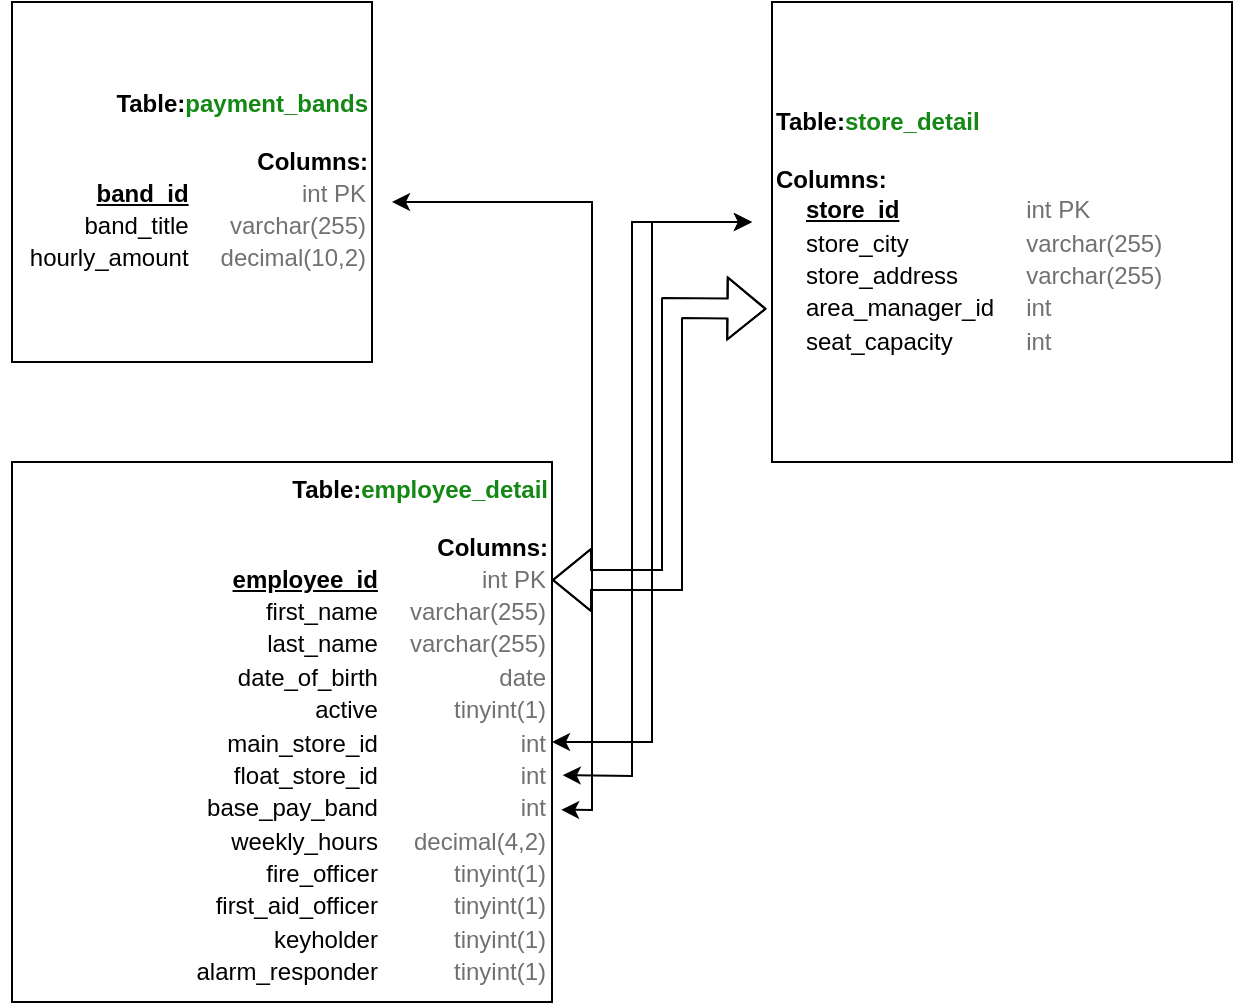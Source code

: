 <mxfile version="24.7.14">
  <diagram name="Page-1" id="NMgcAGNX_SzV8sRnmYEH">
    <mxGraphModel dx="746" dy="1563" grid="1" gridSize="10" guides="1" tooltips="1" connect="1" arrows="1" fold="1" page="1" pageScale="1" pageWidth="850" pageHeight="1100" math="0" shadow="0">
      <root>
        <mxCell id="0" />
        <mxCell id="1" parent="0" />
        <mxCell id="icvZxKDqruoJVLasOUpZ-1" value="&lt;b&gt;Table:&lt;/b&gt;&lt;font color=&quot;#148814&quot;&gt;&lt;b&gt;payment_bands&lt;/b&gt;&lt;/font&gt;&lt;br&gt;&lt;br&gt;&lt;b&gt;Columns:&lt;/b&gt;&lt;table style=&quot;border-left-style: none; border-top-style: none; border-right-style: none; border-bottom-style: none; border-collapse: collapse;&quot;&gt;&lt;tbody&gt;&lt;tr&gt;&lt;td style=&quot;border-left-style: none; border-top-style: none; border-right-style: none; border-bottom-style: none; padding-left: 15px;&quot;&gt;&lt;b&gt;&lt;u&gt;band_id&lt;/u&gt;&lt;/b&gt;&lt;/td&gt;&lt;td style=&quot;border-left-style: none; border-top-style: none; border-right-style: none; border-bottom-style: none; padding-left: 15px;&quot;&gt;&lt;font color=&quot;#717171&quot;&gt;int PK&lt;/font&gt;&lt;/td&gt;&lt;/tr&gt;&lt;tr&gt;&lt;td style=&quot;border-left-style: none; border-top-style: none; border-right-style: none; border-bottom-style: none; padding-left: 15px;&quot;&gt;band_title&lt;/td&gt;&lt;td style=&quot;border-left-style: none; border-top-style: none; border-right-style: none; border-bottom-style: none; padding-left: 15px;&quot;&gt;&lt;font color=&quot;#717171&quot;&gt;varchar(255)&lt;/font&gt;&lt;/td&gt;&lt;/tr&gt;&lt;tr&gt;&lt;td style=&quot;border-left-style: none; border-top-style: none; border-right-style: none; border-bottom-style: none; padding-left: 15px;&quot;&gt;hourly_amount&lt;/td&gt;&lt;td style=&quot;border-left-style: none; border-top-style: none; border-right-style: none; border-bottom-style: none; padding-left: 15px;&quot;&gt;&lt;font color=&quot;#717171&quot;&gt;decimal(10,2)&lt;/font&gt;&lt;/td&gt;&lt;/tr&gt;&lt;/tbody&gt;&lt;/table&gt;" style="whiteSpace=wrap;html=1;aspect=fixed;fontFamily=Helvetica;movable=1;resizable=1;rotatable=1;deletable=1;editable=1;locked=0;connectable=1;align=right;" vertex="1" parent="1">
          <mxGeometry x="20" y="-170" width="180" height="180" as="geometry" />
        </mxCell>
        <mxCell id="icvZxKDqruoJVLasOUpZ-2" value="&lt;b&gt;Table:&lt;/b&gt;&lt;font color=&quot;#148814&quot;&gt;&lt;b&gt;store_detail&lt;/b&gt;&lt;/font&gt;&lt;br&gt;&lt;br&gt;&lt;b&gt;Columns:&lt;/b&gt;&lt;table style=&quot;border-left-style: none; border-top-style: none; border-right-style: none; border-bottom-style: none; border-collapse: collapse;&quot;&gt;&lt;tbody&gt;&lt;tr&gt;&lt;td style=&quot;border-left-style: none; border-top-style: none; border-right-style: none; border-bottom-style: none; padding-left: 15px;&quot;&gt;&lt;b&gt;&lt;u&gt;store_id&lt;/u&gt;&lt;/b&gt;&lt;/td&gt;&lt;td style=&quot;border-left-style: none; border-top-style: none; border-right-style: none; border-bottom-style: none; padding-left: 15px;&quot;&gt;&lt;font color=&quot;#717171&quot;&gt;int PK&lt;/font&gt;&lt;/td&gt;&lt;/tr&gt;&lt;tr&gt;&lt;td style=&quot;border-left-style: none; border-top-style: none; border-right-style: none; border-bottom-style: none; padding-left: 15px;&quot;&gt;store_city&lt;/td&gt;&lt;td style=&quot;border-left-style: none; border-top-style: none; border-right-style: none; border-bottom-style: none; padding-left: 15px;&quot;&gt;&lt;font color=&quot;#717171&quot;&gt;varchar(255)&lt;/font&gt;&lt;/td&gt;&lt;/tr&gt;&lt;tr&gt;&lt;td style=&quot;border-left-style: none; border-top-style: none; border-right-style: none; border-bottom-style: none; padding-left: 15px;&quot;&gt;store_address&lt;/td&gt;&lt;td style=&quot;border-left-style: none; border-top-style: none; border-right-style: none; border-bottom-style: none; padding-left: 15px;&quot;&gt;&lt;font color=&quot;#717171&quot;&gt;varchar(255)&lt;/font&gt;&lt;/td&gt;&lt;/tr&gt;&lt;tr&gt;&lt;td style=&quot;border-left-style: none; border-top-style: none; border-right-style: none; border-bottom-style: none; padding-left: 15px;&quot;&gt;area_manager_id&lt;/td&gt;&lt;td style=&quot;border-left-style: none; border-top-style: none; border-right-style: none; border-bottom-style: none; padding-left: 15px;&quot;&gt;&lt;font color=&quot;#717171&quot;&gt;int&lt;/font&gt;&lt;/td&gt;&lt;/tr&gt;&lt;tr&gt;&lt;td style=&quot;border-left-style: none; border-top-style: none; border-right-style: none; border-bottom-style: none; padding-left: 15px;&quot;&gt;seat_capacity&lt;/td&gt;&lt;td style=&quot;border-left-style: none; border-top-style: none; border-right-style: none; border-bottom-style: none; padding-left: 15px;&quot;&gt;&lt;font color=&quot;#717171&quot;&gt;int&lt;/font&gt;&lt;/td&gt;&lt;/tr&gt;&lt;/tbody&gt;&lt;/table&gt;" style="whiteSpace=wrap;html=1;aspect=fixed;align=left;" vertex="1" parent="1">
          <mxGeometry x="400" y="-170" width="230" height="230" as="geometry" />
        </mxCell>
        <mxCell id="icvZxKDqruoJVLasOUpZ-3" value="&lt;b&gt;Table:&lt;/b&gt;&lt;font color=&quot;#148814&quot;&gt;&lt;b&gt;employee_detail&lt;/b&gt;&lt;/font&gt;&lt;br&gt;&lt;br&gt;&lt;b&gt;Columns:&lt;/b&gt;&lt;table style=&quot;border-left-style: none; border-top-style: none; border-right-style: none; border-bottom-style: none; border-collapse: collapse;&quot;&gt;&lt;tbody&gt;&lt;tr&gt;&lt;td style=&quot;border-left-style: none; border-top-style: none; border-right-style: none; border-bottom-style: none; padding-left: 15px;&quot;&gt;&lt;b&gt;&lt;u&gt;employee_id&lt;/u&gt;&lt;/b&gt;&lt;/td&gt;&lt;td style=&quot;border-left-style: none; border-top-style: none; border-right-style: none; border-bottom-style: none; padding-left: 15px;&quot;&gt;&lt;font color=&quot;#717171&quot;&gt;int PK&lt;/font&gt;&lt;/td&gt;&lt;/tr&gt;&lt;tr&gt;&lt;td style=&quot;border-left-style: none; border-top-style: none; border-right-style: none; border-bottom-style: none; padding-left: 15px;&quot;&gt;first_name&lt;/td&gt;&lt;td style=&quot;border-left-style: none; border-top-style: none; border-right-style: none; border-bottom-style: none; padding-left: 15px;&quot;&gt;&lt;font color=&quot;#717171&quot;&gt;varchar(255)&lt;/font&gt;&lt;/td&gt;&lt;/tr&gt;&lt;tr&gt;&lt;td style=&quot;border-left-style: none; border-top-style: none; border-right-style: none; border-bottom-style: none; padding-left: 15px;&quot;&gt;last_name&lt;/td&gt;&lt;td style=&quot;border-left-style: none; border-top-style: none; border-right-style: none; border-bottom-style: none; padding-left: 15px;&quot;&gt;&lt;font color=&quot;#717171&quot;&gt;varchar(255)&lt;/font&gt;&lt;/td&gt;&lt;/tr&gt;&lt;tr&gt;&lt;td style=&quot;border-left-style: none; border-top-style: none; border-right-style: none; border-bottom-style: none; padding-left: 15px;&quot;&gt;date_of_birth&lt;/td&gt;&lt;td style=&quot;border-left-style: none; border-top-style: none; border-right-style: none; border-bottom-style: none; padding-left: 15px;&quot;&gt;&lt;font color=&quot;#717171&quot;&gt;date&lt;/font&gt;&lt;/td&gt;&lt;/tr&gt;&lt;tr&gt;&lt;td style=&quot;border-left-style: none; border-top-style: none; border-right-style: none; border-bottom-style: none; padding-left: 15px;&quot;&gt;active&lt;/td&gt;&lt;td style=&quot;border-left-style: none; border-top-style: none; border-right-style: none; border-bottom-style: none; padding-left: 15px;&quot;&gt;&lt;font color=&quot;#717171&quot;&gt;tinyint(1)&lt;/font&gt;&lt;/td&gt;&lt;/tr&gt;&lt;tr&gt;&lt;td style=&quot;border-left-style: none; border-top-style: none; border-right-style: none; border-bottom-style: none; padding-left: 15px;&quot;&gt;main_store_id&lt;/td&gt;&lt;td style=&quot;border-left-style: none; border-top-style: none; border-right-style: none; border-bottom-style: none; padding-left: 15px;&quot;&gt;&lt;font color=&quot;#717171&quot;&gt;int&lt;/font&gt;&lt;/td&gt;&lt;/tr&gt;&lt;tr&gt;&lt;td style=&quot;border-left-style: none; border-top-style: none; border-right-style: none; border-bottom-style: none; padding-left: 15px;&quot;&gt;float_store_id&lt;/td&gt;&lt;td style=&quot;border-left-style: none; border-top-style: none; border-right-style: none; border-bottom-style: none; padding-left: 15px;&quot;&gt;&lt;font color=&quot;#717171&quot;&gt;int&lt;/font&gt;&lt;/td&gt;&lt;/tr&gt;&lt;tr&gt;&lt;td style=&quot;border-left-style: none; border-top-style: none; border-right-style: none; border-bottom-style: none; padding-left: 15px;&quot;&gt;base_pay_band&lt;/td&gt;&lt;td style=&quot;border-left-style: none; border-top-style: none; border-right-style: none; border-bottom-style: none; padding-left: 15px;&quot;&gt;&lt;font color=&quot;#717171&quot;&gt;int&lt;/font&gt;&lt;/td&gt;&lt;/tr&gt;&lt;tr&gt;&lt;td style=&quot;border-left-style: none; border-top-style: none; border-right-style: none; border-bottom-style: none; padding-left: 15px;&quot;&gt;weekly_hours&lt;/td&gt;&lt;td style=&quot;border-left-style: none; border-top-style: none; border-right-style: none; border-bottom-style: none; padding-left: 15px;&quot;&gt;&lt;font color=&quot;#717171&quot;&gt;decimal(4,2)&lt;/font&gt;&lt;/td&gt;&lt;/tr&gt;&lt;tr&gt;&lt;td style=&quot;border-left-style: none; border-top-style: none; border-right-style: none; border-bottom-style: none; padding-left: 15px;&quot;&gt;fire_officer&lt;/td&gt;&lt;td style=&quot;border-left-style: none; border-top-style: none; border-right-style: none; border-bottom-style: none; padding-left: 15px;&quot;&gt;&lt;font color=&quot;#717171&quot;&gt;tinyint(1)&lt;/font&gt;&lt;/td&gt;&lt;/tr&gt;&lt;tr&gt;&lt;td style=&quot;border-left-style: none; border-top-style: none; border-right-style: none; border-bottom-style: none; padding-left: 15px;&quot;&gt;first_aid_officer&lt;/td&gt;&lt;td style=&quot;border-left-style: none; border-top-style: none; border-right-style: none; border-bottom-style: none; padding-left: 15px;&quot;&gt;&lt;font color=&quot;#717171&quot;&gt;tinyint(1)&lt;/font&gt;&lt;/td&gt;&lt;/tr&gt;&lt;tr&gt;&lt;td style=&quot;border-left-style: none; border-top-style: none; border-right-style: none; border-bottom-style: none; padding-left: 15px;&quot;&gt;keyholder&lt;/td&gt;&lt;td style=&quot;border-left-style: none; border-top-style: none; border-right-style: none; border-bottom-style: none; padding-left: 15px;&quot;&gt;&lt;font color=&quot;#717171&quot;&gt;tinyint(1)&lt;/font&gt;&lt;/td&gt;&lt;/tr&gt;&lt;tr&gt;&lt;td style=&quot;border-left-style: none; border-top-style: none; border-right-style: none; border-bottom-style: none; padding-left: 15px;&quot;&gt;alarm_responder&lt;/td&gt;&lt;td style=&quot;border-left-style: none; border-top-style: none; border-right-style: none; border-bottom-style: none; padding-left: 15px;&quot;&gt;&lt;font color=&quot;#717171&quot;&gt;tinyint(1)&lt;/font&gt;&lt;/td&gt;&lt;/tr&gt;&lt;/tbody&gt;&lt;/table&gt;" style="whiteSpace=wrap;html=1;aspect=fixed;align=right;" vertex="1" parent="1">
          <mxGeometry x="20" y="60" width="270" height="270" as="geometry" />
        </mxCell>
        <mxCell id="icvZxKDqruoJVLasOUpZ-4" value="" style="shape=flexArrow;endArrow=classic;startArrow=classic;html=1;rounded=0;entryX=-0.012;entryY=0.667;entryDx=0;entryDy=0;entryPerimeter=0;" edge="1" parent="1" target="icvZxKDqruoJVLasOUpZ-2">
          <mxGeometry width="100" height="100" relative="1" as="geometry">
            <mxPoint x="290" y="119" as="sourcePoint" />
            <mxPoint x="400" y="-89.66" as="targetPoint" />
            <Array as="points">
              <mxPoint x="350" y="119" />
              <mxPoint x="350" y="-17" />
            </Array>
          </mxGeometry>
        </mxCell>
        <mxCell id="icvZxKDqruoJVLasOUpZ-5" value="" style="endArrow=classic;startArrow=classic;html=1;rounded=0;" edge="1" parent="1">
          <mxGeometry width="50" height="50" relative="1" as="geometry">
            <mxPoint x="290" y="200" as="sourcePoint" />
            <mxPoint x="390" y="-60" as="targetPoint" />
            <Array as="points">
              <mxPoint x="340" y="200" />
              <mxPoint x="340" y="-60" />
            </Array>
          </mxGeometry>
        </mxCell>
        <mxCell id="icvZxKDqruoJVLasOUpZ-6" value="" style="endArrow=classic;startArrow=classic;html=1;rounded=0;exitX=1.02;exitY=0.58;exitDx=0;exitDy=0;exitPerimeter=0;" edge="1" parent="1" source="icvZxKDqruoJVLasOUpZ-3">
          <mxGeometry width="50" height="50" relative="1" as="geometry">
            <mxPoint x="250" y="170" as="sourcePoint" />
            <mxPoint x="390" y="-60" as="targetPoint" />
            <Array as="points">
              <mxPoint x="330" y="217" />
              <mxPoint x="330" y="-60" />
            </Array>
          </mxGeometry>
        </mxCell>
        <mxCell id="icvZxKDqruoJVLasOUpZ-7" value="" style="endArrow=classic;startArrow=classic;html=1;rounded=0;exitX=1.017;exitY=0.644;exitDx=0;exitDy=0;exitPerimeter=0;" edge="1" parent="1" source="icvZxKDqruoJVLasOUpZ-3">
          <mxGeometry width="50" height="50" relative="1" as="geometry">
            <mxPoint x="250" y="170" as="sourcePoint" />
            <mxPoint x="210" y="-70" as="targetPoint" />
            <Array as="points">
              <mxPoint x="310" y="234" />
              <mxPoint x="310" y="-70" />
            </Array>
          </mxGeometry>
        </mxCell>
      </root>
    </mxGraphModel>
  </diagram>
</mxfile>
